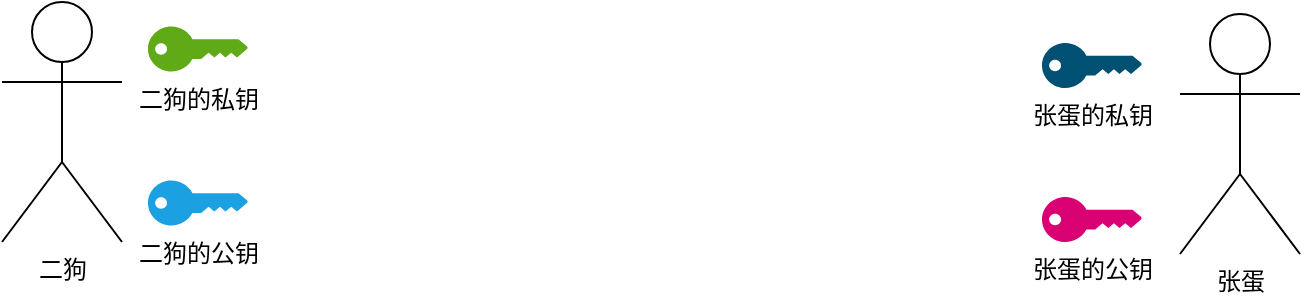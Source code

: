 <mxfile version="14.4.3" type="device"><diagram id="WeR1HejBkZmJ74gX768Q" name="第 1 页"><mxGraphModel dx="1022" dy="422" grid="0" gridSize="10" guides="1" tooltips="1" connect="1" arrows="1" fold="1" page="0" pageScale="1" pageWidth="827" pageHeight="1169" math="0" shadow="0"><root><mxCell id="0"/><mxCell id="1" parent="0"/><mxCell id="A0SJ4pFLdeGiKwQQ1cZg-1" value="张蛋" style="shape=umlActor;verticalLabelPosition=bottom;verticalAlign=top;html=1;outlineConnect=0;" parent="1" vertex="1"><mxGeometry x="1013" y="502" width="60" height="120" as="geometry"/></mxCell><mxCell id="A0SJ4pFLdeGiKwQQ1cZg-3" value="二狗" style="shape=umlActor;verticalLabelPosition=bottom;verticalAlign=top;html=1;outlineConnect=0;" parent="1" vertex="1"><mxGeometry x="424" y="496" width="60" height="120" as="geometry"/></mxCell><mxCell id="sydz7L7CQBzQm1Pxrb1v-2" value="二狗的私钥" style="points=[[0,0.5,0],[0.24,0,0],[0.5,0.28,0],[0.995,0.475,0],[0.5,0.72,0],[0.24,1,0]];verticalLabelPosition=bottom;html=1;verticalAlign=top;aspect=fixed;align=center;pointerEvents=1;shape=mxgraph.cisco19.key;fillColor=#60a917;strokeColor=#2D7600;" vertex="1" parent="1"><mxGeometry x="497" y="508.25" width="50" height="22.5" as="geometry"/></mxCell><mxCell id="sydz7L7CQBzQm1Pxrb1v-3" value="二狗的公钥" style="points=[[0,0.5,0],[0.24,0,0],[0.5,0.28,0],[0.995,0.475,0],[0.5,0.72,0],[0.24,1,0]];verticalLabelPosition=bottom;html=1;verticalAlign=top;aspect=fixed;align=center;pointerEvents=1;shape=mxgraph.cisco19.key;fillColor=#1ba1e2;strokeColor=#006EAF;" vertex="1" parent="1"><mxGeometry x="497" y="585.25" width="50" height="22.5" as="geometry"/></mxCell><mxCell id="sydz7L7CQBzQm1Pxrb1v-4" value="张蛋的私钥" style="points=[[0,0.5,0],[0.24,0,0],[0.5,0.28,0],[0.995,0.475,0],[0.5,0.72,0],[0.24,1,0]];verticalLabelPosition=bottom;html=1;verticalAlign=top;aspect=fixed;align=center;pointerEvents=1;shape=mxgraph.cisco19.key;fillColor=#005073;strokeColor=none;" vertex="1" parent="1"><mxGeometry x="944" y="516.5" width="50" height="22.5" as="geometry"/></mxCell><mxCell id="sydz7L7CQBzQm1Pxrb1v-5" value="张蛋的公钥" style="points=[[0,0.5,0],[0.24,0,0],[0.5,0.28,0],[0.995,0.475,0],[0.5,0.72,0],[0.24,1,0]];verticalLabelPosition=bottom;html=1;verticalAlign=top;aspect=fixed;align=center;pointerEvents=1;shape=mxgraph.cisco19.key;fillColor=#d80073;strokeColor=#A50040;" vertex="1" parent="1"><mxGeometry x="944" y="593.5" width="50" height="22.5" as="geometry"/></mxCell></root></mxGraphModel></diagram></mxfile>